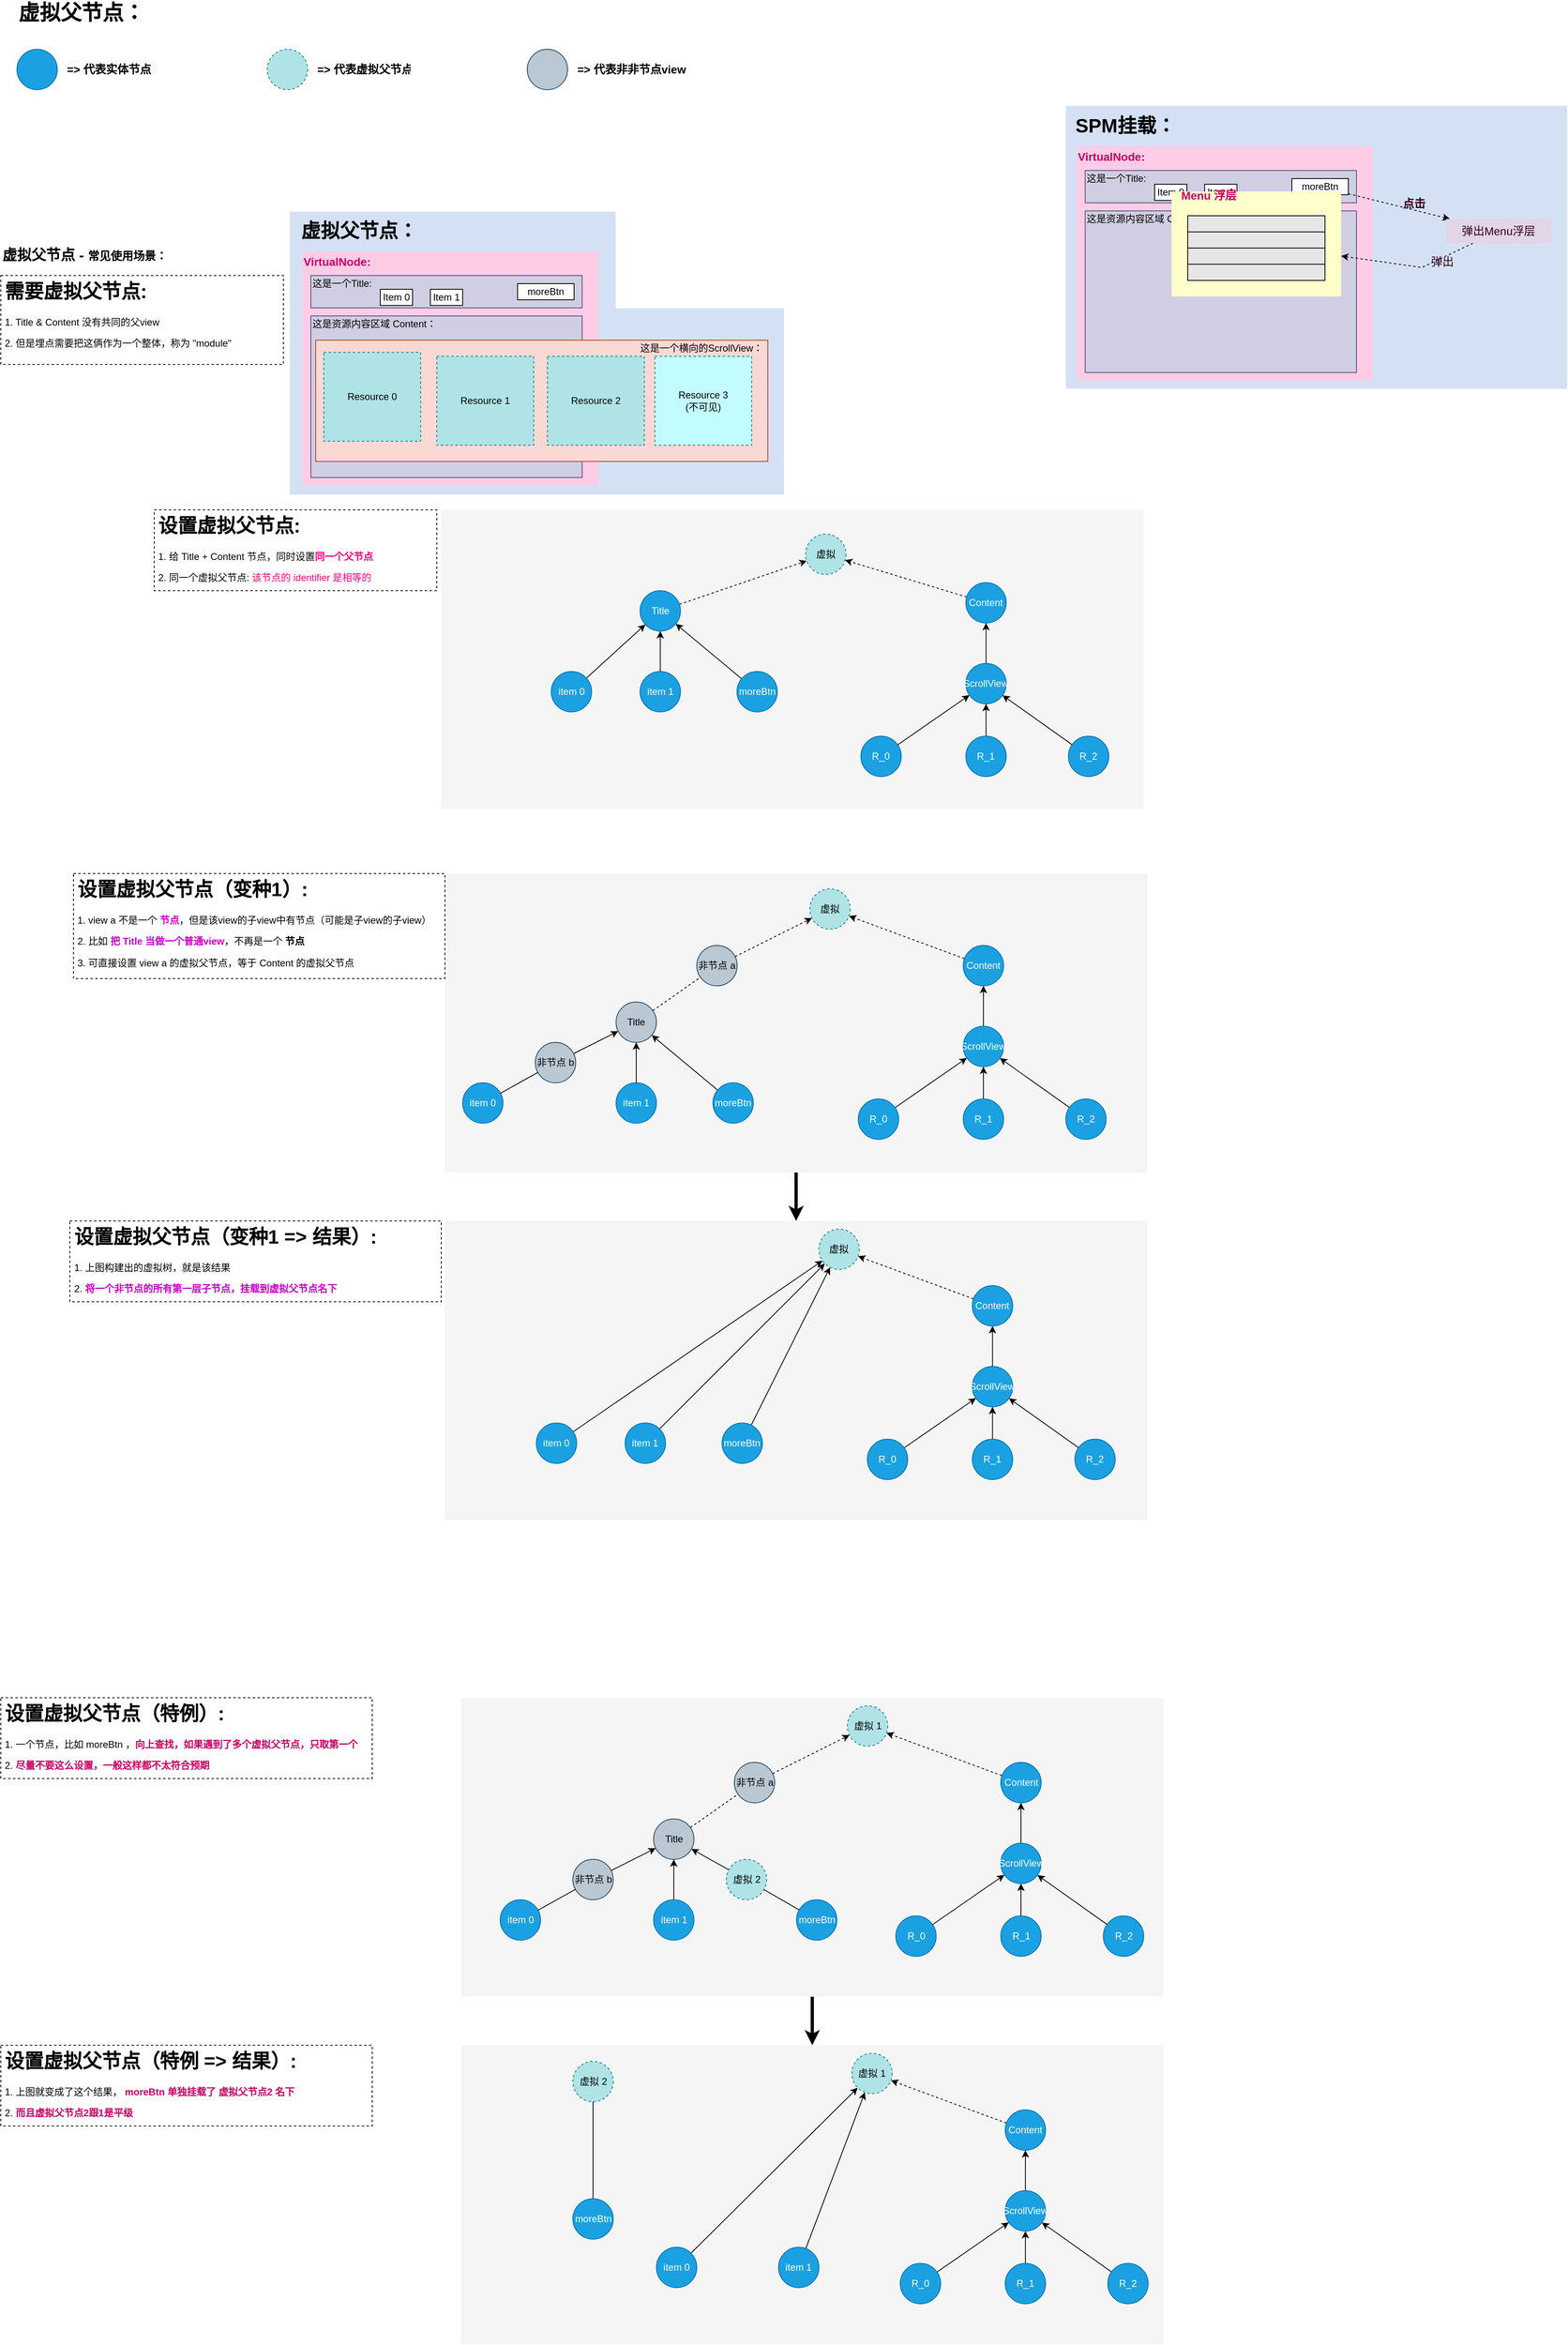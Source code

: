 <mxfile version="22.1.3" type="github">
  <diagram id="3_sE-vV-cq98WUEVYZYl" name="Page-1">
    <mxGraphModel dx="4058" dy="2250" grid="1" gridSize="10" guides="1" tooltips="1" connect="1" arrows="1" fold="1" page="1" pageScale="1" pageWidth="827" pageHeight="1169" math="0" shadow="0">
      <root>
        <mxCell id="0" />
        <mxCell id="1" parent="0" />
        <mxCell id="2k1wcm_2M6sDKTLVvdwE-1" value="" style="rounded=0;whiteSpace=wrap;html=1;strokeColor=none;fillColor=#D4E1F5;" parent="1" vertex="1">
          <mxGeometry x="388" y="331" width="612" height="350" as="geometry" />
        </mxCell>
        <mxCell id="2k1wcm_2M6sDKTLVvdwE-3" value="" style="rounded=0;whiteSpace=wrap;html=1;strokeColor=none;fillColor=#FFCCE6;" parent="1" vertex="1">
          <mxGeometry x="403.25" y="380" width="366.75" height="290" as="geometry" />
        </mxCell>
        <mxCell id="PMKHWleo4ZkFc0uf_kHP-164" value="" style="rounded=0;whiteSpace=wrap;html=1;dashed=1;strokeColor=none;fillColor=#f5f5f5;fontColor=#333333;" parent="1" vertex="1">
          <mxGeometry x="575.5" y="700" width="870" height="370" as="geometry" />
        </mxCell>
        <mxCell id="PMKHWleo4ZkFc0uf_kHP-162" style="edgeStyle=none;rounded=0;orthogonalLoop=1;jettySize=auto;html=1;strokeWidth=4;" parent="1" source="PMKHWleo4ZkFc0uf_kHP-135" target="PMKHWleo4ZkFc0uf_kHP-136" edge="1">
          <mxGeometry relative="1" as="geometry" />
        </mxCell>
        <mxCell id="PMKHWleo4ZkFc0uf_kHP-135" value="" style="rounded=0;whiteSpace=wrap;html=1;dashed=1;strokeColor=none;fillColor=#f5f5f5;fontColor=#333333;" parent="1" vertex="1">
          <mxGeometry x="600" y="2170" width="870" height="370" as="geometry" />
        </mxCell>
        <mxCell id="PMKHWleo4ZkFc0uf_kHP-132" value="" style="rounded=0;whiteSpace=wrap;html=1;dashed=1;strokeColor=none;fillColor=#f5f5f5;fontColor=#333333;" parent="1" vertex="1">
          <mxGeometry x="580" y="1580" width="870" height="370" as="geometry" />
        </mxCell>
        <mxCell id="PMKHWleo4ZkFc0uf_kHP-133" style="edgeStyle=none;rounded=0;orthogonalLoop=1;jettySize=auto;html=1;strokeWidth=4;" parent="1" source="PMKHWleo4ZkFc0uf_kHP-131" target="PMKHWleo4ZkFc0uf_kHP-132" edge="1">
          <mxGeometry relative="1" as="geometry" />
        </mxCell>
        <mxCell id="PMKHWleo4ZkFc0uf_kHP-131" value="" style="rounded=0;whiteSpace=wrap;html=1;dashed=1;strokeColor=none;fillColor=#f5f5f5;fontColor=#333333;" parent="1" vertex="1">
          <mxGeometry x="580" y="1150" width="870" height="370" as="geometry" />
        </mxCell>
        <mxCell id="PMKHWleo4ZkFc0uf_kHP-1" value="&lt;b style=&quot;font-size: 26px;&quot;&gt;&lt;font style=&quot;font-size: 26px;&quot;&gt;虚拟父节点：&lt;/font&gt;&lt;/b&gt;" style="text;html=1;strokeColor=none;fillColor=none;align=left;verticalAlign=middle;whiteSpace=wrap;rounded=0;fontSize=26;" parent="1" vertex="1">
          <mxGeometry x="50" y="70" width="180" height="30" as="geometry" />
        </mxCell>
        <mxCell id="PMKHWleo4ZkFc0uf_kHP-2" value="" style="ellipse;whiteSpace=wrap;html=1;aspect=fixed;fillColor=#1ba1e2;strokeColor=#006EAF;fontColor=#ffffff;" parent="1" vertex="1">
          <mxGeometry x="50" y="130" width="50" height="50" as="geometry" />
        </mxCell>
        <mxCell id="PMKHWleo4ZkFc0uf_kHP-3" value="" style="ellipse;whiteSpace=wrap;html=1;aspect=fixed;fillColor=#b0e3e6;strokeColor=#0e8088;dashed=1;" parent="1" vertex="1">
          <mxGeometry x="360" y="130" width="50" height="50" as="geometry" />
        </mxCell>
        <mxCell id="PMKHWleo4ZkFc0uf_kHP-4" value="&lt;font style=&quot;font-size: 14px&quot;&gt;&lt;b&gt;=&amp;gt; 代表实体节点&lt;/b&gt;&lt;/font&gt;" style="text;html=1;strokeColor=none;fillColor=none;align=left;verticalAlign=middle;whiteSpace=wrap;rounded=0;" parent="1" vertex="1">
          <mxGeometry x="110" y="145" width="150" height="20" as="geometry" />
        </mxCell>
        <mxCell id="PMKHWleo4ZkFc0uf_kHP-5" value="&lt;font style=&quot;font-size: 14px&quot;&gt;&lt;b&gt;=&amp;gt; 代表虚拟父节点&lt;/b&gt;&lt;/font&gt;" style="text;html=1;strokeColor=none;fillColor=none;align=left;verticalAlign=middle;whiteSpace=wrap;rounded=0;" parent="1" vertex="1">
          <mxGeometry x="420" y="145" width="150" height="20" as="geometry" />
        </mxCell>
        <mxCell id="PMKHWleo4ZkFc0uf_kHP-31" style="edgeStyle=none;rounded=0;orthogonalLoop=1;jettySize=auto;html=1;dashed=1;" parent="1" source="PMKHWleo4ZkFc0uf_kHP-6" target="PMKHWleo4ZkFc0uf_kHP-29" edge="1">
          <mxGeometry relative="1" as="geometry" />
        </mxCell>
        <mxCell id="PMKHWleo4ZkFc0uf_kHP-6" value="Content" style="ellipse;whiteSpace=wrap;html=1;aspect=fixed;fillColor=#1ba1e2;strokeColor=#006EAF;fontColor=#ffffff;" parent="1" vertex="1">
          <mxGeometry x="1225.25" y="790" width="50" height="50" as="geometry" />
        </mxCell>
        <mxCell id="PMKHWleo4ZkFc0uf_kHP-8" value="&lt;b&gt;&lt;font style=&quot;font-size: 18px&quot;&gt;虚拟父节点 - &lt;/font&gt;&lt;font style=&quot;font-size: 14px&quot;&gt;常见使用场景：&lt;/font&gt;&lt;/b&gt;" style="text;html=1;strokeColor=none;fillColor=none;align=left;verticalAlign=middle;whiteSpace=wrap;rounded=0;" parent="1" vertex="1">
          <mxGeometry x="30" y="370" width="270" height="30" as="geometry" />
        </mxCell>
        <mxCell id="PMKHWleo4ZkFc0uf_kHP-9" value="" style="ellipse;whiteSpace=wrap;html=1;aspect=fixed;fillColor=#bac8d3;strokeColor=#23445d;" parent="1" vertex="1">
          <mxGeometry x="682" y="130" width="50" height="50" as="geometry" />
        </mxCell>
        <mxCell id="PMKHWleo4ZkFc0uf_kHP-10" value="&lt;font style=&quot;font-size: 14px&quot;&gt;&lt;b&gt;=&amp;gt; 代表非非节点view&lt;/b&gt;&lt;/font&gt;" style="text;html=1;strokeColor=none;fillColor=none;align=left;verticalAlign=middle;whiteSpace=wrap;rounded=0;" parent="1" vertex="1">
          <mxGeometry x="742" y="145" width="170" height="20" as="geometry" />
        </mxCell>
        <mxCell id="PMKHWleo4ZkFc0uf_kHP-30" style="rounded=0;orthogonalLoop=1;jettySize=auto;html=1;dashed=1;" parent="1" source="PMKHWleo4ZkFc0uf_kHP-11" target="PMKHWleo4ZkFc0uf_kHP-29" edge="1">
          <mxGeometry relative="1" as="geometry" />
        </mxCell>
        <mxCell id="PMKHWleo4ZkFc0uf_kHP-11" value="Title" style="ellipse;whiteSpace=wrap;html=1;aspect=fixed;fillColor=#1ba1e2;strokeColor=#006EAF;fontColor=#ffffff;" parent="1" vertex="1">
          <mxGeometry x="821.75" y="800" width="50" height="50" as="geometry" />
        </mxCell>
        <mxCell id="PMKHWleo4ZkFc0uf_kHP-12" value="" style="rounded=0;whiteSpace=wrap;html=1;fillColor=#d0cee2;strokeColor=#56517e;" parent="1" vertex="1">
          <mxGeometry x="414" y="410" width="336" height="40" as="geometry" />
        </mxCell>
        <mxCell id="PMKHWleo4ZkFc0uf_kHP-13" value="" style="rounded=0;whiteSpace=wrap;html=1;fillColor=#d0cee2;strokeColor=#56517e;" parent="1" vertex="1">
          <mxGeometry x="414" y="460" width="336" height="200" as="geometry" />
        </mxCell>
        <mxCell id="PMKHWleo4ZkFc0uf_kHP-14" value="这是资源内容区域 Content：" style="text;html=1;strokeColor=none;fillColor=none;align=left;verticalAlign=middle;whiteSpace=wrap;rounded=0;" parent="1" vertex="1">
          <mxGeometry x="414" y="460" width="186" height="20" as="geometry" />
        </mxCell>
        <mxCell id="PMKHWleo4ZkFc0uf_kHP-15" value="这是一个Title:" style="text;html=1;strokeColor=none;fillColor=none;align=left;verticalAlign=middle;whiteSpace=wrap;rounded=0;" parent="1" vertex="1">
          <mxGeometry x="414" y="410" width="86" height="20" as="geometry" />
        </mxCell>
        <mxCell id="PMKHWleo4ZkFc0uf_kHP-16" value="Item 0" style="rounded=0;whiteSpace=wrap;html=1;" parent="1" vertex="1">
          <mxGeometry x="500" y="427" width="40" height="20" as="geometry" />
        </mxCell>
        <mxCell id="PMKHWleo4ZkFc0uf_kHP-17" value="Item 1" style="rounded=0;whiteSpace=wrap;html=1;" parent="1" vertex="1">
          <mxGeometry x="562" y="427" width="40" height="20" as="geometry" />
        </mxCell>
        <mxCell id="PMKHWleo4ZkFc0uf_kHP-18" value="moreBtn" style="rounded=0;whiteSpace=wrap;html=1;" parent="1" vertex="1">
          <mxGeometry x="670" y="420" width="70" height="20" as="geometry" />
        </mxCell>
        <mxCell id="PMKHWleo4ZkFc0uf_kHP-20" value="" style="rounded=0;whiteSpace=wrap;html=1;fillColor=#fad9d5;strokeColor=#ae4132;" parent="1" vertex="1">
          <mxGeometry x="420" y="490" width="560" height="150" as="geometry" />
        </mxCell>
        <mxCell id="PMKHWleo4ZkFc0uf_kHP-21" value="这是一个横向的ScrollView：" style="text;html=1;strokeColor=none;fillColor=none;align=left;verticalAlign=middle;whiteSpace=wrap;rounded=0;" parent="1" vertex="1">
          <mxGeometry x="820" y="490" width="160" height="20" as="geometry" />
        </mxCell>
        <mxCell id="PMKHWleo4ZkFc0uf_kHP-23" value="Resource 0" style="rounded=0;whiteSpace=wrap;html=1;dashed=1;strokeColor=#0e8088;fillColor=#b0e3e6;" parent="1" vertex="1">
          <mxGeometry x="430" y="505" width="120" height="110" as="geometry" />
        </mxCell>
        <mxCell id="PMKHWleo4ZkFc0uf_kHP-24" value="Resource 1" style="rounded=0;whiteSpace=wrap;html=1;dashed=1;strokeColor=#0e8088;fillColor=#b0e3e6;" parent="1" vertex="1">
          <mxGeometry x="570" y="510" width="120" height="110" as="geometry" />
        </mxCell>
        <mxCell id="PMKHWleo4ZkFc0uf_kHP-25" value="Resource 2" style="rounded=0;whiteSpace=wrap;html=1;dashed=1;strokeColor=#0e8088;fillColor=#b0e3e6;" parent="1" vertex="1">
          <mxGeometry x="707" y="510" width="120" height="110" as="geometry" />
        </mxCell>
        <mxCell id="PMKHWleo4ZkFc0uf_kHP-26" value="Resource 3&lt;br&gt;(不可见)" style="rounded=0;whiteSpace=wrap;html=1;dashed=1;strokeColor=#0e8088;fillColor=#C3FCFF;" parent="1" vertex="1">
          <mxGeometry x="840" y="510" width="120" height="110" as="geometry" />
        </mxCell>
        <mxCell id="PMKHWleo4ZkFc0uf_kHP-28" value="&lt;h1&gt;需要虚拟父节点:&amp;nbsp;&lt;/h1&gt;&lt;p&gt;1. Title &amp;amp; Content 没有共同的父view&lt;/p&gt;&lt;p&gt;2. 但是埋点需要把这俩作为一个整体，称为 &quot;module&quot;&lt;/p&gt;" style="text;html=1;strokeColor=default;fillColor=none;spacing=5;spacingTop=-20;whiteSpace=wrap;overflow=hidden;rounded=0;dashed=1;" parent="1" vertex="1">
          <mxGeometry x="30" y="410" width="350" height="110" as="geometry" />
        </mxCell>
        <mxCell id="PMKHWleo4ZkFc0uf_kHP-29" value="虚拟" style="ellipse;whiteSpace=wrap;html=1;aspect=fixed;fillColor=#b0e3e6;strokeColor=#0e8088;dashed=1;" parent="1" vertex="1">
          <mxGeometry x="1026.75" y="730" width="50" height="50" as="geometry" />
        </mxCell>
        <mxCell id="PMKHWleo4ZkFc0uf_kHP-35" style="edgeStyle=none;rounded=0;orthogonalLoop=1;jettySize=auto;html=1;" parent="1" source="PMKHWleo4ZkFc0uf_kHP-32" target="PMKHWleo4ZkFc0uf_kHP-11" edge="1">
          <mxGeometry relative="1" as="geometry" />
        </mxCell>
        <mxCell id="PMKHWleo4ZkFc0uf_kHP-32" value="item 0" style="ellipse;whiteSpace=wrap;html=1;aspect=fixed;fillColor=#1ba1e2;strokeColor=#006EAF;fontColor=#ffffff;" parent="1" vertex="1">
          <mxGeometry x="711.75" y="900" width="50" height="50" as="geometry" />
        </mxCell>
        <mxCell id="PMKHWleo4ZkFc0uf_kHP-36" style="edgeStyle=none;rounded=0;orthogonalLoop=1;jettySize=auto;html=1;" parent="1" source="PMKHWleo4ZkFc0uf_kHP-33" target="PMKHWleo4ZkFc0uf_kHP-11" edge="1">
          <mxGeometry relative="1" as="geometry" />
        </mxCell>
        <mxCell id="PMKHWleo4ZkFc0uf_kHP-33" value="item 1" style="ellipse;whiteSpace=wrap;html=1;aspect=fixed;fillColor=#1ba1e2;strokeColor=#006EAF;fontColor=#ffffff;" parent="1" vertex="1">
          <mxGeometry x="821.75" y="900" width="50" height="50" as="geometry" />
        </mxCell>
        <mxCell id="PMKHWleo4ZkFc0uf_kHP-37" style="edgeStyle=none;rounded=0;orthogonalLoop=1;jettySize=auto;html=1;" parent="1" source="PMKHWleo4ZkFc0uf_kHP-34" target="PMKHWleo4ZkFc0uf_kHP-11" edge="1">
          <mxGeometry relative="1" as="geometry" />
        </mxCell>
        <mxCell id="PMKHWleo4ZkFc0uf_kHP-34" value="moreBtn" style="ellipse;whiteSpace=wrap;html=1;aspect=fixed;fillColor=#1ba1e2;strokeColor=#006EAF;fontColor=#ffffff;" parent="1" vertex="1">
          <mxGeometry x="941.75" y="900" width="50" height="50" as="geometry" />
        </mxCell>
        <mxCell id="PMKHWleo4ZkFc0uf_kHP-42" style="edgeStyle=none;rounded=0;orthogonalLoop=1;jettySize=auto;html=1;" parent="1" source="PMKHWleo4ZkFc0uf_kHP-38" target="PMKHWleo4ZkFc0uf_kHP-6" edge="1">
          <mxGeometry relative="1" as="geometry" />
        </mxCell>
        <mxCell id="PMKHWleo4ZkFc0uf_kHP-38" value="ScrollView" style="ellipse;whiteSpace=wrap;html=1;aspect=fixed;fillColor=#1ba1e2;strokeColor=#006EAF;fontColor=#ffffff;" parent="1" vertex="1">
          <mxGeometry x="1225.25" y="890" width="50" height="50" as="geometry" />
        </mxCell>
        <mxCell id="PMKHWleo4ZkFc0uf_kHP-43" style="edgeStyle=none;rounded=0;orthogonalLoop=1;jettySize=auto;html=1;" parent="1" source="PMKHWleo4ZkFc0uf_kHP-39" target="PMKHWleo4ZkFc0uf_kHP-38" edge="1">
          <mxGeometry relative="1" as="geometry" />
        </mxCell>
        <mxCell id="PMKHWleo4ZkFc0uf_kHP-39" value="R_0" style="ellipse;whiteSpace=wrap;html=1;aspect=fixed;fillColor=#1ba1e2;strokeColor=#006EAF;fontColor=#ffffff;" parent="1" vertex="1">
          <mxGeometry x="1095.25" y="980" width="50" height="50" as="geometry" />
        </mxCell>
        <mxCell id="PMKHWleo4ZkFc0uf_kHP-44" style="edgeStyle=none;rounded=0;orthogonalLoop=1;jettySize=auto;html=1;" parent="1" source="PMKHWleo4ZkFc0uf_kHP-40" target="PMKHWleo4ZkFc0uf_kHP-38" edge="1">
          <mxGeometry relative="1" as="geometry" />
        </mxCell>
        <mxCell id="PMKHWleo4ZkFc0uf_kHP-40" value="R_1" style="ellipse;whiteSpace=wrap;html=1;aspect=fixed;fillColor=#1ba1e2;strokeColor=#006EAF;fontColor=#ffffff;" parent="1" vertex="1">
          <mxGeometry x="1225.25" y="980" width="50" height="50" as="geometry" />
        </mxCell>
        <mxCell id="PMKHWleo4ZkFc0uf_kHP-45" style="edgeStyle=none;rounded=0;orthogonalLoop=1;jettySize=auto;html=1;" parent="1" source="PMKHWleo4ZkFc0uf_kHP-41" target="PMKHWleo4ZkFc0uf_kHP-38" edge="1">
          <mxGeometry relative="1" as="geometry" />
        </mxCell>
        <mxCell id="PMKHWleo4ZkFc0uf_kHP-41" value="R_2" style="ellipse;whiteSpace=wrap;html=1;aspect=fixed;fillColor=#1ba1e2;strokeColor=#006EAF;fontColor=#ffffff;" parent="1" vertex="1">
          <mxGeometry x="1352.25" y="980" width="50" height="50" as="geometry" />
        </mxCell>
        <mxCell id="PMKHWleo4ZkFc0uf_kHP-46" value="&lt;h1&gt;设置虚拟父节点:&amp;nbsp;&lt;/h1&gt;&lt;p&gt;1. 给 Title + Content 节点，同时设置&lt;b&gt;&lt;font color=&quot;#ff0080&quot;&gt;同一个父节点&lt;/font&gt;&lt;/b&gt;&lt;/p&gt;&lt;p&gt;2. 同一个虚拟父节点: &lt;font color=&quot;#ff0080&quot;&gt;该节点的 identifier 是相等的&lt;/font&gt;&lt;/p&gt;" style="text;html=1;strokeColor=default;fillColor=none;spacing=5;spacingTop=-20;whiteSpace=wrap;overflow=hidden;rounded=0;dashed=1;" parent="1" vertex="1">
          <mxGeometry x="220" y="700" width="350" height="100" as="geometry" />
        </mxCell>
        <mxCell id="PMKHWleo4ZkFc0uf_kHP-47" style="edgeStyle=none;rounded=0;orthogonalLoop=1;jettySize=auto;html=1;dashed=1;" parent="1" source="PMKHWleo4ZkFc0uf_kHP-48" target="PMKHWleo4ZkFc0uf_kHP-51" edge="1">
          <mxGeometry relative="1" as="geometry" />
        </mxCell>
        <mxCell id="PMKHWleo4ZkFc0uf_kHP-48" value="Content" style="ellipse;whiteSpace=wrap;html=1;aspect=fixed;fillColor=#1ba1e2;strokeColor=#006EAF;fontColor=#ffffff;" parent="1" vertex="1">
          <mxGeometry x="1222" y="1239" width="50" height="50" as="geometry" />
        </mxCell>
        <mxCell id="PMKHWleo4ZkFc0uf_kHP-49" style="rounded=0;orthogonalLoop=1;jettySize=auto;html=1;dashed=1;startArrow=none;" parent="1" source="PMKHWleo4ZkFc0uf_kHP-66" target="PMKHWleo4ZkFc0uf_kHP-51" edge="1">
          <mxGeometry relative="1" as="geometry" />
        </mxCell>
        <mxCell id="PMKHWleo4ZkFc0uf_kHP-51" value="虚拟" style="ellipse;whiteSpace=wrap;html=1;aspect=fixed;fillColor=#b0e3e6;strokeColor=#0e8088;dashed=1;" parent="1" vertex="1">
          <mxGeometry x="1032" y="1169" width="50" height="50" as="geometry" />
        </mxCell>
        <mxCell id="PMKHWleo4ZkFc0uf_kHP-52" style="edgeStyle=none;rounded=0;orthogonalLoop=1;jettySize=auto;html=1;startArrow=none;" parent="1" source="PMKHWleo4ZkFc0uf_kHP-93" target="PMKHWleo4ZkFc0uf_kHP-69" edge="1">
          <mxGeometry relative="1" as="geometry">
            <mxPoint x="798.501" y="1380.817" as="targetPoint" />
          </mxGeometry>
        </mxCell>
        <mxCell id="PMKHWleo4ZkFc0uf_kHP-53" value="item 0" style="ellipse;whiteSpace=wrap;html=1;aspect=fixed;fillColor=#1ba1e2;strokeColor=#006EAF;fontColor=#ffffff;" parent="1" vertex="1">
          <mxGeometry x="602" y="1409" width="50" height="50" as="geometry" />
        </mxCell>
        <mxCell id="PMKHWleo4ZkFc0uf_kHP-54" style="edgeStyle=none;rounded=0;orthogonalLoop=1;jettySize=auto;html=1;" parent="1" source="PMKHWleo4ZkFc0uf_kHP-55" target="PMKHWleo4ZkFc0uf_kHP-69" edge="1">
          <mxGeometry relative="1" as="geometry">
            <mxPoint x="817" y="1389" as="targetPoint" />
          </mxGeometry>
        </mxCell>
        <mxCell id="PMKHWleo4ZkFc0uf_kHP-55" value="item 1" style="ellipse;whiteSpace=wrap;html=1;aspect=fixed;fillColor=#1ba1e2;strokeColor=#006EAF;fontColor=#ffffff;" parent="1" vertex="1">
          <mxGeometry x="792" y="1409" width="50" height="50" as="geometry" />
        </mxCell>
        <mxCell id="PMKHWleo4ZkFc0uf_kHP-56" style="edgeStyle=none;rounded=0;orthogonalLoop=1;jettySize=auto;html=1;" parent="1" source="PMKHWleo4ZkFc0uf_kHP-57" target="PMKHWleo4ZkFc0uf_kHP-69" edge="1">
          <mxGeometry relative="1" as="geometry">
            <mxPoint x="836.206" y="1380.005" as="targetPoint" />
          </mxGeometry>
        </mxCell>
        <mxCell id="PMKHWleo4ZkFc0uf_kHP-57" value="moreBtn" style="ellipse;whiteSpace=wrap;html=1;aspect=fixed;fillColor=#1ba1e2;strokeColor=#006EAF;fontColor=#ffffff;" parent="1" vertex="1">
          <mxGeometry x="912" y="1409" width="50" height="50" as="geometry" />
        </mxCell>
        <mxCell id="PMKHWleo4ZkFc0uf_kHP-58" style="edgeStyle=none;rounded=0;orthogonalLoop=1;jettySize=auto;html=1;" parent="1" source="PMKHWleo4ZkFc0uf_kHP-59" target="PMKHWleo4ZkFc0uf_kHP-48" edge="1">
          <mxGeometry relative="1" as="geometry" />
        </mxCell>
        <mxCell id="PMKHWleo4ZkFc0uf_kHP-59" value="ScrollView" style="ellipse;whiteSpace=wrap;html=1;aspect=fixed;fillColor=#1ba1e2;strokeColor=#006EAF;fontColor=#ffffff;" parent="1" vertex="1">
          <mxGeometry x="1222" y="1339" width="50" height="50" as="geometry" />
        </mxCell>
        <mxCell id="PMKHWleo4ZkFc0uf_kHP-60" style="edgeStyle=none;rounded=0;orthogonalLoop=1;jettySize=auto;html=1;" parent="1" source="PMKHWleo4ZkFc0uf_kHP-61" target="PMKHWleo4ZkFc0uf_kHP-59" edge="1">
          <mxGeometry relative="1" as="geometry" />
        </mxCell>
        <mxCell id="PMKHWleo4ZkFc0uf_kHP-61" value="R_0" style="ellipse;whiteSpace=wrap;html=1;aspect=fixed;fillColor=#1ba1e2;strokeColor=#006EAF;fontColor=#ffffff;" parent="1" vertex="1">
          <mxGeometry x="1092" y="1429" width="50" height="50" as="geometry" />
        </mxCell>
        <mxCell id="PMKHWleo4ZkFc0uf_kHP-62" style="edgeStyle=none;rounded=0;orthogonalLoop=1;jettySize=auto;html=1;" parent="1" source="PMKHWleo4ZkFc0uf_kHP-63" target="PMKHWleo4ZkFc0uf_kHP-59" edge="1">
          <mxGeometry relative="1" as="geometry" />
        </mxCell>
        <mxCell id="PMKHWleo4ZkFc0uf_kHP-63" value="R_1" style="ellipse;whiteSpace=wrap;html=1;aspect=fixed;fillColor=#1ba1e2;strokeColor=#006EAF;fontColor=#ffffff;" parent="1" vertex="1">
          <mxGeometry x="1222" y="1429" width="50" height="50" as="geometry" />
        </mxCell>
        <mxCell id="PMKHWleo4ZkFc0uf_kHP-64" style="edgeStyle=none;rounded=0;orthogonalLoop=1;jettySize=auto;html=1;" parent="1" source="PMKHWleo4ZkFc0uf_kHP-65" target="PMKHWleo4ZkFc0uf_kHP-59" edge="1">
          <mxGeometry relative="1" as="geometry" />
        </mxCell>
        <mxCell id="PMKHWleo4ZkFc0uf_kHP-65" value="R_2" style="ellipse;whiteSpace=wrap;html=1;aspect=fixed;fillColor=#1ba1e2;strokeColor=#006EAF;fontColor=#ffffff;" parent="1" vertex="1">
          <mxGeometry x="1349" y="1429" width="50" height="50" as="geometry" />
        </mxCell>
        <mxCell id="PMKHWleo4ZkFc0uf_kHP-66" value="非节点 a" style="ellipse;whiteSpace=wrap;html=1;aspect=fixed;fillColor=#bac8d3;strokeColor=#23445d;" parent="1" vertex="1">
          <mxGeometry x="892" y="1239" width="50" height="50" as="geometry" />
        </mxCell>
        <mxCell id="PMKHWleo4ZkFc0uf_kHP-67" value="" style="rounded=0;orthogonalLoop=1;jettySize=auto;html=1;dashed=1;endArrow=none;startArrow=none;" parent="1" source="PMKHWleo4ZkFc0uf_kHP-69" target="PMKHWleo4ZkFc0uf_kHP-66" edge="1">
          <mxGeometry relative="1" as="geometry">
            <mxPoint x="857.691" y="1311.736" as="sourcePoint" />
            <mxPoint x="910.788" y="1289.005" as="targetPoint" />
          </mxGeometry>
        </mxCell>
        <mxCell id="PMKHWleo4ZkFc0uf_kHP-68" value="&lt;h1&gt;设置虚拟父节点（变种1）:&amp;nbsp;&lt;/h1&gt;&lt;p&gt;1. view a 不是一个 &lt;b&gt;&lt;font color=&quot;#cc00cc&quot;&gt;节点&lt;/font&gt;&lt;/b&gt;，但是该view的子view中有节点（可能是子view的子view）&lt;/p&gt;&lt;p&gt;2. 比如 &lt;b&gt;&lt;font color=&quot;#cc00cc&quot;&gt;把 Title 当做一个普通view&lt;/font&gt;&lt;/b&gt;，不再是一个 &lt;b&gt;节点&lt;/b&gt;&lt;/p&gt;&lt;p&gt;3. 可直接设置 view a 的虚拟父节点，等于 Content 的虚拟父节点&lt;/p&gt;" style="text;html=1;strokeColor=default;fillColor=none;spacing=5;spacingTop=-20;whiteSpace=wrap;overflow=hidden;rounded=0;dashed=1;" parent="1" vertex="1">
          <mxGeometry x="120" y="1150" width="460" height="130" as="geometry" />
        </mxCell>
        <mxCell id="PMKHWleo4ZkFc0uf_kHP-69" value="Title" style="ellipse;whiteSpace=wrap;html=1;aspect=fixed;fillColor=#bac8d3;strokeColor=#23445d;" parent="1" vertex="1">
          <mxGeometry x="792" y="1309" width="50" height="50" as="geometry" />
        </mxCell>
        <mxCell id="PMKHWleo4ZkFc0uf_kHP-71" style="edgeStyle=none;rounded=0;orthogonalLoop=1;jettySize=auto;html=1;dashed=1;" parent="1" source="PMKHWleo4ZkFc0uf_kHP-72" target="PMKHWleo4ZkFc0uf_kHP-74" edge="1">
          <mxGeometry relative="1" as="geometry" />
        </mxCell>
        <mxCell id="PMKHWleo4ZkFc0uf_kHP-72" value="Content" style="ellipse;whiteSpace=wrap;html=1;aspect=fixed;fillColor=#1ba1e2;strokeColor=#006EAF;fontColor=#ffffff;" parent="1" vertex="1">
          <mxGeometry x="1233.25" y="1660" width="50" height="50" as="geometry" />
        </mxCell>
        <mxCell id="PMKHWleo4ZkFc0uf_kHP-74" value="虚拟" style="ellipse;whiteSpace=wrap;html=1;aspect=fixed;fillColor=#b0e3e6;strokeColor=#0e8088;dashed=1;" parent="1" vertex="1">
          <mxGeometry x="1043.25" y="1590" width="50" height="50" as="geometry" />
        </mxCell>
        <mxCell id="PMKHWleo4ZkFc0uf_kHP-75" style="edgeStyle=none;rounded=0;orthogonalLoop=1;jettySize=auto;html=1;" parent="1" source="PMKHWleo4ZkFc0uf_kHP-76" target="PMKHWleo4ZkFc0uf_kHP-74" edge="1">
          <mxGeometry relative="1" as="geometry">
            <mxPoint x="809.751" y="1771.817" as="targetPoint" />
          </mxGeometry>
        </mxCell>
        <mxCell id="PMKHWleo4ZkFc0uf_kHP-76" value="item 0" style="ellipse;whiteSpace=wrap;html=1;aspect=fixed;fillColor=#1ba1e2;strokeColor=#006EAF;fontColor=#ffffff;" parent="1" vertex="1">
          <mxGeometry x="693.25" y="1830" width="50" height="50" as="geometry" />
        </mxCell>
        <mxCell id="PMKHWleo4ZkFc0uf_kHP-77" style="edgeStyle=none;rounded=0;orthogonalLoop=1;jettySize=auto;html=1;" parent="1" source="PMKHWleo4ZkFc0uf_kHP-78" target="PMKHWleo4ZkFc0uf_kHP-74" edge="1">
          <mxGeometry relative="1" as="geometry">
            <mxPoint x="828.25" y="1780" as="targetPoint" />
          </mxGeometry>
        </mxCell>
        <mxCell id="PMKHWleo4ZkFc0uf_kHP-78" value="item 1" style="ellipse;whiteSpace=wrap;html=1;aspect=fixed;fillColor=#1ba1e2;strokeColor=#006EAF;fontColor=#ffffff;" parent="1" vertex="1">
          <mxGeometry x="803.25" y="1830" width="50" height="50" as="geometry" />
        </mxCell>
        <mxCell id="PMKHWleo4ZkFc0uf_kHP-79" style="edgeStyle=none;rounded=0;orthogonalLoop=1;jettySize=auto;html=1;" parent="1" source="PMKHWleo4ZkFc0uf_kHP-80" target="PMKHWleo4ZkFc0uf_kHP-74" edge="1">
          <mxGeometry relative="1" as="geometry">
            <mxPoint x="847.456" y="1771.005" as="targetPoint" />
          </mxGeometry>
        </mxCell>
        <mxCell id="PMKHWleo4ZkFc0uf_kHP-80" value="moreBtn" style="ellipse;whiteSpace=wrap;html=1;aspect=fixed;fillColor=#1ba1e2;strokeColor=#006EAF;fontColor=#ffffff;" parent="1" vertex="1">
          <mxGeometry x="923.25" y="1830" width="50" height="50" as="geometry" />
        </mxCell>
        <mxCell id="PMKHWleo4ZkFc0uf_kHP-81" style="edgeStyle=none;rounded=0;orthogonalLoop=1;jettySize=auto;html=1;" parent="1" source="PMKHWleo4ZkFc0uf_kHP-82" target="PMKHWleo4ZkFc0uf_kHP-72" edge="1">
          <mxGeometry relative="1" as="geometry" />
        </mxCell>
        <mxCell id="PMKHWleo4ZkFc0uf_kHP-82" value="ScrollView" style="ellipse;whiteSpace=wrap;html=1;aspect=fixed;fillColor=#1ba1e2;strokeColor=#006EAF;fontColor=#ffffff;" parent="1" vertex="1">
          <mxGeometry x="1233.25" y="1760" width="50" height="50" as="geometry" />
        </mxCell>
        <mxCell id="PMKHWleo4ZkFc0uf_kHP-83" style="edgeStyle=none;rounded=0;orthogonalLoop=1;jettySize=auto;html=1;" parent="1" source="PMKHWleo4ZkFc0uf_kHP-84" target="PMKHWleo4ZkFc0uf_kHP-82" edge="1">
          <mxGeometry relative="1" as="geometry" />
        </mxCell>
        <mxCell id="PMKHWleo4ZkFc0uf_kHP-84" value="R_0" style="ellipse;whiteSpace=wrap;html=1;aspect=fixed;fillColor=#1ba1e2;strokeColor=#006EAF;fontColor=#ffffff;" parent="1" vertex="1">
          <mxGeometry x="1103.25" y="1850" width="50" height="50" as="geometry" />
        </mxCell>
        <mxCell id="PMKHWleo4ZkFc0uf_kHP-85" style="edgeStyle=none;rounded=0;orthogonalLoop=1;jettySize=auto;html=1;" parent="1" source="PMKHWleo4ZkFc0uf_kHP-86" target="PMKHWleo4ZkFc0uf_kHP-82" edge="1">
          <mxGeometry relative="1" as="geometry" />
        </mxCell>
        <mxCell id="PMKHWleo4ZkFc0uf_kHP-86" value="R_1" style="ellipse;whiteSpace=wrap;html=1;aspect=fixed;fillColor=#1ba1e2;strokeColor=#006EAF;fontColor=#ffffff;" parent="1" vertex="1">
          <mxGeometry x="1233.25" y="1850" width="50" height="50" as="geometry" />
        </mxCell>
        <mxCell id="PMKHWleo4ZkFc0uf_kHP-87" style="edgeStyle=none;rounded=0;orthogonalLoop=1;jettySize=auto;html=1;" parent="1" source="PMKHWleo4ZkFc0uf_kHP-88" target="PMKHWleo4ZkFc0uf_kHP-82" edge="1">
          <mxGeometry relative="1" as="geometry" />
        </mxCell>
        <mxCell id="PMKHWleo4ZkFc0uf_kHP-88" value="R_2" style="ellipse;whiteSpace=wrap;html=1;aspect=fixed;fillColor=#1ba1e2;strokeColor=#006EAF;fontColor=#ffffff;" parent="1" vertex="1">
          <mxGeometry x="1360.25" y="1850" width="50" height="50" as="geometry" />
        </mxCell>
        <mxCell id="PMKHWleo4ZkFc0uf_kHP-92" value="&lt;h1&gt;设置虚拟父节点（变种1 =&amp;gt; 结果）:&amp;nbsp;&lt;/h1&gt;&lt;p&gt;1. 上图构建出的虚拟树，就是该结果&lt;/p&gt;&lt;p&gt;2. &lt;font color=&quot;#cc00cc&quot;&gt;&lt;b&gt;将一个非节点的所有第一层子节点，挂载到虚拟父节点名下&lt;/b&gt;&lt;/font&gt;&lt;/p&gt;" style="text;html=1;strokeColor=default;fillColor=none;spacing=5;spacingTop=-20;whiteSpace=wrap;overflow=hidden;rounded=0;dashed=1;" parent="1" vertex="1">
          <mxGeometry x="115.5" y="1580" width="460" height="100" as="geometry" />
        </mxCell>
        <mxCell id="PMKHWleo4ZkFc0uf_kHP-93" value="非节点 b" style="ellipse;whiteSpace=wrap;html=1;aspect=fixed;fillColor=#bac8d3;strokeColor=#23445d;" parent="1" vertex="1">
          <mxGeometry x="692" y="1359" width="50" height="50" as="geometry" />
        </mxCell>
        <mxCell id="PMKHWleo4ZkFc0uf_kHP-94" value="" style="edgeStyle=none;rounded=0;orthogonalLoop=1;jettySize=auto;html=1;endArrow=none;" parent="1" source="PMKHWleo4ZkFc0uf_kHP-53" target="PMKHWleo4ZkFc0uf_kHP-93" edge="1">
          <mxGeometry relative="1" as="geometry">
            <mxPoint x="725.471" y="1417.153" as="sourcePoint" />
            <mxPoint x="798.501" y="1350.817" as="targetPoint" />
          </mxGeometry>
        </mxCell>
        <mxCell id="PMKHWleo4ZkFc0uf_kHP-104" style="edgeStyle=none;rounded=0;orthogonalLoop=1;jettySize=auto;html=1;dashed=1;" parent="1" source="PMKHWleo4ZkFc0uf_kHP-105" target="PMKHWleo4ZkFc0uf_kHP-107" edge="1">
          <mxGeometry relative="1" as="geometry" />
        </mxCell>
        <mxCell id="PMKHWleo4ZkFc0uf_kHP-105" value="Content" style="ellipse;whiteSpace=wrap;html=1;aspect=fixed;fillColor=#1ba1e2;strokeColor=#006EAF;fontColor=#ffffff;" parent="1" vertex="1">
          <mxGeometry x="1268.5" y="2250" width="50" height="50" as="geometry" />
        </mxCell>
        <mxCell id="PMKHWleo4ZkFc0uf_kHP-106" style="rounded=0;orthogonalLoop=1;jettySize=auto;html=1;dashed=1;startArrow=none;" parent="1" source="PMKHWleo4ZkFc0uf_kHP-122" target="PMKHWleo4ZkFc0uf_kHP-107" edge="1">
          <mxGeometry relative="1" as="geometry" />
        </mxCell>
        <mxCell id="PMKHWleo4ZkFc0uf_kHP-107" value="虚拟 1" style="ellipse;whiteSpace=wrap;html=1;aspect=fixed;fillColor=#b0e3e6;strokeColor=#0e8088;dashed=1;" parent="1" vertex="1">
          <mxGeometry x="1078.5" y="2180" width="50" height="50" as="geometry" />
        </mxCell>
        <mxCell id="PMKHWleo4ZkFc0uf_kHP-108" style="edgeStyle=none;rounded=0;orthogonalLoop=1;jettySize=auto;html=1;startArrow=none;" parent="1" source="PMKHWleo4ZkFc0uf_kHP-125" target="PMKHWleo4ZkFc0uf_kHP-124" edge="1">
          <mxGeometry relative="1" as="geometry">
            <mxPoint x="845.001" y="2391.817" as="targetPoint" />
          </mxGeometry>
        </mxCell>
        <mxCell id="PMKHWleo4ZkFc0uf_kHP-109" value="item 0" style="ellipse;whiteSpace=wrap;html=1;aspect=fixed;fillColor=#1ba1e2;strokeColor=#006EAF;fontColor=#ffffff;" parent="1" vertex="1">
          <mxGeometry x="648.5" y="2420" width="50" height="50" as="geometry" />
        </mxCell>
        <mxCell id="PMKHWleo4ZkFc0uf_kHP-110" style="edgeStyle=none;rounded=0;orthogonalLoop=1;jettySize=auto;html=1;" parent="1" source="PMKHWleo4ZkFc0uf_kHP-111" target="PMKHWleo4ZkFc0uf_kHP-124" edge="1">
          <mxGeometry relative="1" as="geometry">
            <mxPoint x="863.5" y="2400" as="targetPoint" />
          </mxGeometry>
        </mxCell>
        <mxCell id="PMKHWleo4ZkFc0uf_kHP-111" value="item 1" style="ellipse;whiteSpace=wrap;html=1;aspect=fixed;fillColor=#1ba1e2;strokeColor=#006EAF;fontColor=#ffffff;" parent="1" vertex="1">
          <mxGeometry x="838.5" y="2420" width="50" height="50" as="geometry" />
        </mxCell>
        <mxCell id="PMKHWleo4ZkFc0uf_kHP-112" style="edgeStyle=none;rounded=0;orthogonalLoop=1;jettySize=auto;html=1;startArrow=none;" parent="1" source="PMKHWleo4ZkFc0uf_kHP-127" target="PMKHWleo4ZkFc0uf_kHP-124" edge="1">
          <mxGeometry relative="1" as="geometry">
            <mxPoint x="882.706" y="2391.005" as="targetPoint" />
          </mxGeometry>
        </mxCell>
        <mxCell id="PMKHWleo4ZkFc0uf_kHP-113" value="moreBtn" style="ellipse;whiteSpace=wrap;html=1;aspect=fixed;fillColor=#1ba1e2;strokeColor=#006EAF;fontColor=#ffffff;" parent="1" vertex="1">
          <mxGeometry x="1015.5" y="2420" width="50" height="50" as="geometry" />
        </mxCell>
        <mxCell id="PMKHWleo4ZkFc0uf_kHP-114" style="edgeStyle=none;rounded=0;orthogonalLoop=1;jettySize=auto;html=1;" parent="1" source="PMKHWleo4ZkFc0uf_kHP-115" target="PMKHWleo4ZkFc0uf_kHP-105" edge="1">
          <mxGeometry relative="1" as="geometry" />
        </mxCell>
        <mxCell id="PMKHWleo4ZkFc0uf_kHP-115" value="ScrollView" style="ellipse;whiteSpace=wrap;html=1;aspect=fixed;fillColor=#1ba1e2;strokeColor=#006EAF;fontColor=#ffffff;" parent="1" vertex="1">
          <mxGeometry x="1268.5" y="2350" width="50" height="50" as="geometry" />
        </mxCell>
        <mxCell id="PMKHWleo4ZkFc0uf_kHP-116" style="edgeStyle=none;rounded=0;orthogonalLoop=1;jettySize=auto;html=1;" parent="1" source="PMKHWleo4ZkFc0uf_kHP-117" target="PMKHWleo4ZkFc0uf_kHP-115" edge="1">
          <mxGeometry relative="1" as="geometry" />
        </mxCell>
        <mxCell id="PMKHWleo4ZkFc0uf_kHP-117" value="R_0" style="ellipse;whiteSpace=wrap;html=1;aspect=fixed;fillColor=#1ba1e2;strokeColor=#006EAF;fontColor=#ffffff;" parent="1" vertex="1">
          <mxGeometry x="1138.5" y="2440" width="50" height="50" as="geometry" />
        </mxCell>
        <mxCell id="PMKHWleo4ZkFc0uf_kHP-118" style="edgeStyle=none;rounded=0;orthogonalLoop=1;jettySize=auto;html=1;" parent="1" source="PMKHWleo4ZkFc0uf_kHP-119" target="PMKHWleo4ZkFc0uf_kHP-115" edge="1">
          <mxGeometry relative="1" as="geometry" />
        </mxCell>
        <mxCell id="PMKHWleo4ZkFc0uf_kHP-119" value="R_1" style="ellipse;whiteSpace=wrap;html=1;aspect=fixed;fillColor=#1ba1e2;strokeColor=#006EAF;fontColor=#ffffff;" parent="1" vertex="1">
          <mxGeometry x="1268.5" y="2440" width="50" height="50" as="geometry" />
        </mxCell>
        <mxCell id="PMKHWleo4ZkFc0uf_kHP-120" style="edgeStyle=none;rounded=0;orthogonalLoop=1;jettySize=auto;html=1;" parent="1" source="PMKHWleo4ZkFc0uf_kHP-121" target="PMKHWleo4ZkFc0uf_kHP-115" edge="1">
          <mxGeometry relative="1" as="geometry" />
        </mxCell>
        <mxCell id="PMKHWleo4ZkFc0uf_kHP-121" value="R_2" style="ellipse;whiteSpace=wrap;html=1;aspect=fixed;fillColor=#1ba1e2;strokeColor=#006EAF;fontColor=#ffffff;" parent="1" vertex="1">
          <mxGeometry x="1395.5" y="2440" width="50" height="50" as="geometry" />
        </mxCell>
        <mxCell id="PMKHWleo4ZkFc0uf_kHP-122" value="非节点 a" style="ellipse;whiteSpace=wrap;html=1;aspect=fixed;fillColor=#bac8d3;strokeColor=#23445d;" parent="1" vertex="1">
          <mxGeometry x="938.5" y="2250" width="50" height="50" as="geometry" />
        </mxCell>
        <mxCell id="PMKHWleo4ZkFc0uf_kHP-123" value="" style="rounded=0;orthogonalLoop=1;jettySize=auto;html=1;dashed=1;endArrow=none;startArrow=none;" parent="1" source="PMKHWleo4ZkFc0uf_kHP-124" target="PMKHWleo4ZkFc0uf_kHP-122" edge="1">
          <mxGeometry relative="1" as="geometry">
            <mxPoint x="904.191" y="2322.736" as="sourcePoint" />
            <mxPoint x="957.288" y="2300.005" as="targetPoint" />
          </mxGeometry>
        </mxCell>
        <mxCell id="PMKHWleo4ZkFc0uf_kHP-124" value="Title" style="ellipse;whiteSpace=wrap;html=1;aspect=fixed;fillColor=#bac8d3;strokeColor=#23445d;" parent="1" vertex="1">
          <mxGeometry x="838.5" y="2320" width="50" height="50" as="geometry" />
        </mxCell>
        <mxCell id="PMKHWleo4ZkFc0uf_kHP-125" value="非节点 b" style="ellipse;whiteSpace=wrap;html=1;aspect=fixed;fillColor=#bac8d3;strokeColor=#23445d;" parent="1" vertex="1">
          <mxGeometry x="738.5" y="2370" width="50" height="50" as="geometry" />
        </mxCell>
        <mxCell id="PMKHWleo4ZkFc0uf_kHP-126" value="" style="edgeStyle=none;rounded=0;orthogonalLoop=1;jettySize=auto;html=1;endArrow=none;" parent="1" source="PMKHWleo4ZkFc0uf_kHP-109" target="PMKHWleo4ZkFc0uf_kHP-125" edge="1">
          <mxGeometry relative="1" as="geometry">
            <mxPoint x="771.971" y="2428.153" as="sourcePoint" />
            <mxPoint x="845.001" y="2361.817" as="targetPoint" />
          </mxGeometry>
        </mxCell>
        <mxCell id="PMKHWleo4ZkFc0uf_kHP-127" value="虚拟 2" style="ellipse;whiteSpace=wrap;html=1;aspect=fixed;fillColor=#b0e3e6;strokeColor=#0e8088;dashed=1;" parent="1" vertex="1">
          <mxGeometry x="928.5" y="2370" width="50" height="50" as="geometry" />
        </mxCell>
        <mxCell id="PMKHWleo4ZkFc0uf_kHP-129" value="" style="edgeStyle=none;rounded=0;orthogonalLoop=1;jettySize=auto;html=1;endArrow=none;" parent="1" source="PMKHWleo4ZkFc0uf_kHP-113" target="PMKHWleo4ZkFc0uf_kHP-127" edge="1">
          <mxGeometry relative="1" as="geometry">
            <mxPoint x="885.266" y="2357.297" as="targetPoint" />
            <mxPoint x="1018.699" y="2432.764" as="sourcePoint" />
          </mxGeometry>
        </mxCell>
        <mxCell id="PMKHWleo4ZkFc0uf_kHP-130" value="&lt;h1&gt;设置虚拟父节点（特例）:&amp;nbsp;&lt;/h1&gt;&lt;p&gt;1. 一个节点，比如 moreBtn ，&lt;font color=&quot;#cc0066&quot;&gt;&lt;b&gt;向上查找，如果遇到了多个虚拟父节点，只取第一个&lt;/b&gt;&lt;/font&gt;&lt;/p&gt;&lt;p&gt;2. &lt;b&gt;&lt;font color=&quot;#cc0066&quot;&gt;尽量不要这么设置，一般这样都不太符合预期&lt;/font&gt;&lt;/b&gt;&lt;/p&gt;" style="text;html=1;strokeColor=default;fillColor=none;spacing=5;spacingTop=-20;whiteSpace=wrap;overflow=hidden;rounded=0;dashed=1;" parent="1" vertex="1">
          <mxGeometry x="30" y="2170" width="460" height="100" as="geometry" />
        </mxCell>
        <mxCell id="PMKHWleo4ZkFc0uf_kHP-136" value="" style="rounded=0;whiteSpace=wrap;html=1;dashed=1;strokeColor=none;fillColor=#f5f5f5;fontColor=#333333;" parent="1" vertex="1">
          <mxGeometry x="600" y="2600" width="870" height="370" as="geometry" />
        </mxCell>
        <mxCell id="PMKHWleo4ZkFc0uf_kHP-137" style="edgeStyle=none;rounded=0;orthogonalLoop=1;jettySize=auto;html=1;dashed=1;" parent="1" source="PMKHWleo4ZkFc0uf_kHP-138" target="PMKHWleo4ZkFc0uf_kHP-140" edge="1">
          <mxGeometry relative="1" as="geometry" />
        </mxCell>
        <mxCell id="PMKHWleo4ZkFc0uf_kHP-138" value="Content" style="ellipse;whiteSpace=wrap;html=1;aspect=fixed;fillColor=#1ba1e2;strokeColor=#006EAF;fontColor=#ffffff;" parent="1" vertex="1">
          <mxGeometry x="1274" y="2680" width="50" height="50" as="geometry" />
        </mxCell>
        <mxCell id="PMKHWleo4ZkFc0uf_kHP-140" value="虚拟 1" style="ellipse;whiteSpace=wrap;html=1;aspect=fixed;fillColor=#b0e3e6;strokeColor=#0e8088;dashed=1;" parent="1" vertex="1">
          <mxGeometry x="1084" y="2610" width="50" height="50" as="geometry" />
        </mxCell>
        <mxCell id="PMKHWleo4ZkFc0uf_kHP-141" style="edgeStyle=none;rounded=0;orthogonalLoop=1;jettySize=auto;html=1;startArrow=none;" parent="1" source="PMKHWleo4ZkFc0uf_kHP-142" target="PMKHWleo4ZkFc0uf_kHP-140" edge="1">
          <mxGeometry relative="1" as="geometry">
            <mxPoint x="846.639" y="2786.18" as="targetPoint" />
            <mxPoint x="791.419" y="2813.936" as="sourcePoint" />
          </mxGeometry>
        </mxCell>
        <mxCell id="PMKHWleo4ZkFc0uf_kHP-142" value="item 0" style="ellipse;whiteSpace=wrap;html=1;aspect=fixed;fillColor=#1ba1e2;strokeColor=#006EAF;fontColor=#ffffff;" parent="1" vertex="1">
          <mxGeometry x="842" y="2850" width="50" height="50" as="geometry" />
        </mxCell>
        <mxCell id="PMKHWleo4ZkFc0uf_kHP-143" style="edgeStyle=none;rounded=0;orthogonalLoop=1;jettySize=auto;html=1;" parent="1" source="PMKHWleo4ZkFc0uf_kHP-144" target="PMKHWleo4ZkFc0uf_kHP-140" edge="1">
          <mxGeometry relative="1" as="geometry">
            <mxPoint x="869" y="2800" as="targetPoint" />
          </mxGeometry>
        </mxCell>
        <mxCell id="PMKHWleo4ZkFc0uf_kHP-144" value="item 1" style="ellipse;whiteSpace=wrap;html=1;aspect=fixed;fillColor=#1ba1e2;strokeColor=#006EAF;fontColor=#ffffff;" parent="1" vertex="1">
          <mxGeometry x="993.25" y="2850" width="50" height="50" as="geometry" />
        </mxCell>
        <mxCell id="PMKHWleo4ZkFc0uf_kHP-146" value="moreBtn" style="ellipse;whiteSpace=wrap;html=1;aspect=fixed;fillColor=#1ba1e2;strokeColor=#006EAF;fontColor=#ffffff;" parent="1" vertex="1">
          <mxGeometry x="738.5" y="2790" width="50" height="50" as="geometry" />
        </mxCell>
        <mxCell id="PMKHWleo4ZkFc0uf_kHP-147" style="edgeStyle=none;rounded=0;orthogonalLoop=1;jettySize=auto;html=1;" parent="1" source="PMKHWleo4ZkFc0uf_kHP-148" target="PMKHWleo4ZkFc0uf_kHP-138" edge="1">
          <mxGeometry relative="1" as="geometry" />
        </mxCell>
        <mxCell id="PMKHWleo4ZkFc0uf_kHP-148" value="ScrollView" style="ellipse;whiteSpace=wrap;html=1;aspect=fixed;fillColor=#1ba1e2;strokeColor=#006EAF;fontColor=#ffffff;" parent="1" vertex="1">
          <mxGeometry x="1274" y="2780" width="50" height="50" as="geometry" />
        </mxCell>
        <mxCell id="PMKHWleo4ZkFc0uf_kHP-149" style="edgeStyle=none;rounded=0;orthogonalLoop=1;jettySize=auto;html=1;" parent="1" source="PMKHWleo4ZkFc0uf_kHP-150" target="PMKHWleo4ZkFc0uf_kHP-148" edge="1">
          <mxGeometry relative="1" as="geometry" />
        </mxCell>
        <mxCell id="PMKHWleo4ZkFc0uf_kHP-150" value="R_0" style="ellipse;whiteSpace=wrap;html=1;aspect=fixed;fillColor=#1ba1e2;strokeColor=#006EAF;fontColor=#ffffff;" parent="1" vertex="1">
          <mxGeometry x="1144" y="2870" width="50" height="50" as="geometry" />
        </mxCell>
        <mxCell id="PMKHWleo4ZkFc0uf_kHP-151" style="edgeStyle=none;rounded=0;orthogonalLoop=1;jettySize=auto;html=1;" parent="1" source="PMKHWleo4ZkFc0uf_kHP-152" target="PMKHWleo4ZkFc0uf_kHP-148" edge="1">
          <mxGeometry relative="1" as="geometry" />
        </mxCell>
        <mxCell id="PMKHWleo4ZkFc0uf_kHP-152" value="R_1" style="ellipse;whiteSpace=wrap;html=1;aspect=fixed;fillColor=#1ba1e2;strokeColor=#006EAF;fontColor=#ffffff;" parent="1" vertex="1">
          <mxGeometry x="1274" y="2870" width="50" height="50" as="geometry" />
        </mxCell>
        <mxCell id="PMKHWleo4ZkFc0uf_kHP-153" style="edgeStyle=none;rounded=0;orthogonalLoop=1;jettySize=auto;html=1;" parent="1" source="PMKHWleo4ZkFc0uf_kHP-154" target="PMKHWleo4ZkFc0uf_kHP-148" edge="1">
          <mxGeometry relative="1" as="geometry" />
        </mxCell>
        <mxCell id="PMKHWleo4ZkFc0uf_kHP-154" value="R_2" style="ellipse;whiteSpace=wrap;html=1;aspect=fixed;fillColor=#1ba1e2;strokeColor=#006EAF;fontColor=#ffffff;" parent="1" vertex="1">
          <mxGeometry x="1401" y="2870" width="50" height="50" as="geometry" />
        </mxCell>
        <mxCell id="PMKHWleo4ZkFc0uf_kHP-160" value="虚拟 2" style="ellipse;whiteSpace=wrap;html=1;aspect=fixed;fillColor=#b0e3e6;strokeColor=#0e8088;dashed=1;" parent="1" vertex="1">
          <mxGeometry x="738.5" y="2620" width="50" height="50" as="geometry" />
        </mxCell>
        <mxCell id="PMKHWleo4ZkFc0uf_kHP-161" value="" style="edgeStyle=none;rounded=0;orthogonalLoop=1;jettySize=auto;html=1;endArrow=none;" parent="1" source="PMKHWleo4ZkFc0uf_kHP-146" target="PMKHWleo4ZkFc0uf_kHP-160" edge="1">
          <mxGeometry relative="1" as="geometry">
            <mxPoint x="890.766" y="2787.297" as="targetPoint" />
            <mxPoint x="1024.199" y="2862.764" as="sourcePoint" />
          </mxGeometry>
        </mxCell>
        <mxCell id="PMKHWleo4ZkFc0uf_kHP-163" value="&lt;h1&gt;设置虚拟父节点（特例 =&amp;gt; 结果）:&amp;nbsp;&lt;/h1&gt;&lt;p&gt;1. 上图就变成了这个结果， &lt;b&gt;&lt;font color=&quot;#cc0066&quot;&gt;moreBtn 单独挂载了 虚拟父节点2 名下&lt;/font&gt;&lt;/b&gt;&lt;/p&gt;&lt;p&gt;2. &lt;font color=&quot;#cc0066&quot;&gt;&lt;b&gt;而且虚拟父节点2跟1是平级&lt;/b&gt;&lt;/font&gt;&lt;/p&gt;" style="text;html=1;strokeColor=default;fillColor=none;spacing=5;spacingTop=-20;whiteSpace=wrap;overflow=hidden;rounded=0;dashed=1;" parent="1" vertex="1">
          <mxGeometry x="30" y="2600" width="460" height="100" as="geometry" />
        </mxCell>
        <mxCell id="2k1wcm_2M6sDKTLVvdwE-2" value="虚拟父节点：" style="text;html=1;strokeColor=none;fillColor=none;align=left;verticalAlign=middle;whiteSpace=wrap;rounded=0;fontStyle=1;fontSize=24;" parent="1" vertex="1">
          <mxGeometry x="400" y="340" width="200" height="30" as="geometry" />
        </mxCell>
        <mxCell id="2k1wcm_2M6sDKTLVvdwE-4" value="&lt;font style=&quot;font-size: 14px;&quot; color=&quot;#cc0066&quot;&gt;&lt;b&gt;VirtualNode:&lt;/b&gt;&lt;/font&gt;" style="text;html=1;strokeColor=none;fillColor=none;align=left;verticalAlign=middle;whiteSpace=wrap;rounded=0;fontSize=24;" parent="1" vertex="1">
          <mxGeometry x="403" y="380" width="137" height="20" as="geometry" />
        </mxCell>
        <mxCell id="2k1wcm_2M6sDKTLVvdwE-5" value="" style="rounded=0;whiteSpace=wrap;html=1;strokeColor=none;fillColor=#D4E1F5;" parent="1" vertex="1">
          <mxGeometry x="1349" y="200" width="621" height="350" as="geometry" />
        </mxCell>
        <mxCell id="2k1wcm_2M6sDKTLVvdwE-6" value="" style="rounded=0;whiteSpace=wrap;html=1;strokeColor=none;fillColor=#FFCCE6;" parent="1" vertex="1">
          <mxGeometry x="1362.25" y="250" width="366.75" height="290" as="geometry" />
        </mxCell>
        <mxCell id="2k1wcm_2M6sDKTLVvdwE-7" value="" style="rounded=0;whiteSpace=wrap;html=1;fillColor=#d0cee2;strokeColor=#56517e;" parent="1" vertex="1">
          <mxGeometry x="1373" y="280" width="336" height="40" as="geometry" />
        </mxCell>
        <mxCell id="2k1wcm_2M6sDKTLVvdwE-8" value="" style="rounded=0;whiteSpace=wrap;html=1;fillColor=#d0cee2;strokeColor=#56517e;" parent="1" vertex="1">
          <mxGeometry x="1373" y="330" width="336" height="200" as="geometry" />
        </mxCell>
        <mxCell id="2k1wcm_2M6sDKTLVvdwE-9" value="这是资源内容区域 Content：" style="text;html=1;strokeColor=none;fillColor=none;align=left;verticalAlign=middle;whiteSpace=wrap;rounded=0;" parent="1" vertex="1">
          <mxGeometry x="1373" y="330" width="186" height="20" as="geometry" />
        </mxCell>
        <mxCell id="2k1wcm_2M6sDKTLVvdwE-10" value="这是一个Title:" style="text;html=1;strokeColor=none;fillColor=none;align=left;verticalAlign=middle;whiteSpace=wrap;rounded=0;" parent="1" vertex="1">
          <mxGeometry x="1373" y="280" width="86" height="20" as="geometry" />
        </mxCell>
        <mxCell id="2k1wcm_2M6sDKTLVvdwE-11" value="Item 0" style="rounded=0;whiteSpace=wrap;html=1;" parent="1" vertex="1">
          <mxGeometry x="1459" y="297" width="40" height="20" as="geometry" />
        </mxCell>
        <mxCell id="2k1wcm_2M6sDKTLVvdwE-12" value="Item 1" style="rounded=0;whiteSpace=wrap;html=1;" parent="1" vertex="1">
          <mxGeometry x="1521" y="297" width="40" height="20" as="geometry" />
        </mxCell>
        <mxCell id="2k1wcm_2M6sDKTLVvdwE-31" style="rounded=0;orthogonalLoop=1;jettySize=auto;html=1;fontSize=14;fontColor=#CC0066;dashed=1;" parent="1" source="2k1wcm_2M6sDKTLVvdwE-13" target="2k1wcm_2M6sDKTLVvdwE-30" edge="1">
          <mxGeometry relative="1" as="geometry" />
        </mxCell>
        <mxCell id="2k1wcm_2M6sDKTLVvdwE-32" value="&lt;b&gt;点击&lt;/b&gt;" style="edgeLabel;html=1;align=center;verticalAlign=middle;resizable=0;points=[];fontSize=14;fontColor=#33001A;labelBackgroundColor=none;" parent="2k1wcm_2M6sDKTLVvdwE-31" vertex="1" connectable="0">
          <mxGeometry x="-0.059" y="-1" relative="1" as="geometry">
            <mxPoint x="22" y="-4" as="offset" />
          </mxGeometry>
        </mxCell>
        <mxCell id="2k1wcm_2M6sDKTLVvdwE-13" value="moreBtn" style="rounded=0;whiteSpace=wrap;html=1;" parent="1" vertex="1">
          <mxGeometry x="1629" y="290" width="70" height="20" as="geometry" />
        </mxCell>
        <mxCell id="2k1wcm_2M6sDKTLVvdwE-20" value="SPM挂载：" style="text;html=1;strokeColor=none;fillColor=none;align=left;verticalAlign=middle;whiteSpace=wrap;rounded=0;fontStyle=1;fontSize=24;" parent="1" vertex="1">
          <mxGeometry x="1359" y="210" width="200" height="30" as="geometry" />
        </mxCell>
        <mxCell id="2k1wcm_2M6sDKTLVvdwE-21" value="&lt;font style=&quot;font-size: 14px;&quot; color=&quot;#cc0066&quot;&gt;&lt;b&gt;VirtualNode:&lt;/b&gt;&lt;/font&gt;" style="text;html=1;strokeColor=none;fillColor=none;align=left;verticalAlign=middle;whiteSpace=wrap;rounded=0;fontSize=24;" parent="1" vertex="1">
          <mxGeometry x="1362" y="250" width="137" height="20" as="geometry" />
        </mxCell>
        <mxCell id="2k1wcm_2M6sDKTLVvdwE-22" value="" style="rounded=0;whiteSpace=wrap;html=1;fillColor=#FFFFCC;strokeColor=none;" parent="1" vertex="1">
          <mxGeometry x="1480" y="306" width="210" height="130" as="geometry" />
        </mxCell>
        <mxCell id="2k1wcm_2M6sDKTLVvdwE-23" value="" style="rounded=0;whiteSpace=wrap;html=1;fontSize=14;fontColor=#CC0066;fillColor=#E6E6E6;" parent="1" vertex="1">
          <mxGeometry x="1500" y="336" width="170" height="20" as="geometry" />
        </mxCell>
        <mxCell id="2k1wcm_2M6sDKTLVvdwE-24" value="" style="rounded=0;whiteSpace=wrap;html=1;fontSize=14;fontColor=#CC0066;fillColor=#E6E6E6;" parent="1" vertex="1">
          <mxGeometry x="1500" y="356" width="170" height="20" as="geometry" />
        </mxCell>
        <mxCell id="2k1wcm_2M6sDKTLVvdwE-25" value="" style="rounded=0;whiteSpace=wrap;html=1;fontSize=14;fontColor=#CC0066;fillColor=#E6E6E6;" parent="1" vertex="1">
          <mxGeometry x="1500" y="396" width="170" height="20" as="geometry" />
        </mxCell>
        <mxCell id="2k1wcm_2M6sDKTLVvdwE-26" value="" style="rounded=0;whiteSpace=wrap;html=1;fontSize=14;fontColor=#CC0066;fillColor=#E6E6E6;" parent="1" vertex="1">
          <mxGeometry x="1500" y="376" width="170" height="20" as="geometry" />
        </mxCell>
        <mxCell id="2k1wcm_2M6sDKTLVvdwE-27" value="Menu 浮层" style="text;html=1;strokeColor=none;fillColor=none;align=left;verticalAlign=middle;whiteSpace=wrap;rounded=0;fontSize=14;fontColor=#CC0066;fontStyle=1" parent="1" vertex="1">
          <mxGeometry x="1490" y="302" width="80" height="18" as="geometry" />
        </mxCell>
        <mxCell id="2k1wcm_2M6sDKTLVvdwE-33" style="edgeStyle=none;rounded=0;orthogonalLoop=1;jettySize=auto;html=1;dashed=1;fontSize=14;fontColor=#CC0066;" parent="1" source="2k1wcm_2M6sDKTLVvdwE-30" target="2k1wcm_2M6sDKTLVvdwE-22" edge="1">
          <mxGeometry relative="1" as="geometry">
            <Array as="points">
              <mxPoint x="1790" y="400" />
            </Array>
          </mxGeometry>
        </mxCell>
        <mxCell id="2k1wcm_2M6sDKTLVvdwE-34" value="弹出" style="edgeLabel;html=1;align=center;verticalAlign=middle;resizable=0;points=[];fontSize=14;fontColor=#33001A;labelBackgroundColor=none;" parent="2k1wcm_2M6sDKTLVvdwE-33" vertex="1" connectable="0">
          <mxGeometry x="-0.471" y="4" relative="1" as="geometry">
            <mxPoint as="offset" />
          </mxGeometry>
        </mxCell>
        <mxCell id="2k1wcm_2M6sDKTLVvdwE-30" value="弹出Menu浮层" style="text;html=1;strokeColor=none;fillColor=#E1D5E7;align=center;verticalAlign=middle;whiteSpace=wrap;rounded=0;fontSize=14;fontColor=#33001A;" parent="1" vertex="1">
          <mxGeometry x="1820" y="340" width="130" height="30" as="geometry" />
        </mxCell>
      </root>
    </mxGraphModel>
  </diagram>
</mxfile>
